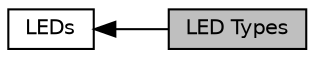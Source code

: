 digraph "LED Types"
{
  edge [fontname="Helvetica",fontsize="10",labelfontname="Helvetica",labelfontsize="10"];
  node [fontname="Helvetica",fontsize="10",shape=record];
  rankdir=LR;
  Node1 [label="LEDs",height=0.2,width=0.4,color="black", fillcolor="white", style="filled",URL="$group___s_d___l_e_d.html",tooltip="LED configuration and output control. "];
  Node0 [label="LED Types",height=0.2,width=0.4,color="black", fillcolor="grey75", style="filled", fontcolor="black"];
  Node1->Node0 [shape=plaintext, dir="back", style="solid"];
}
